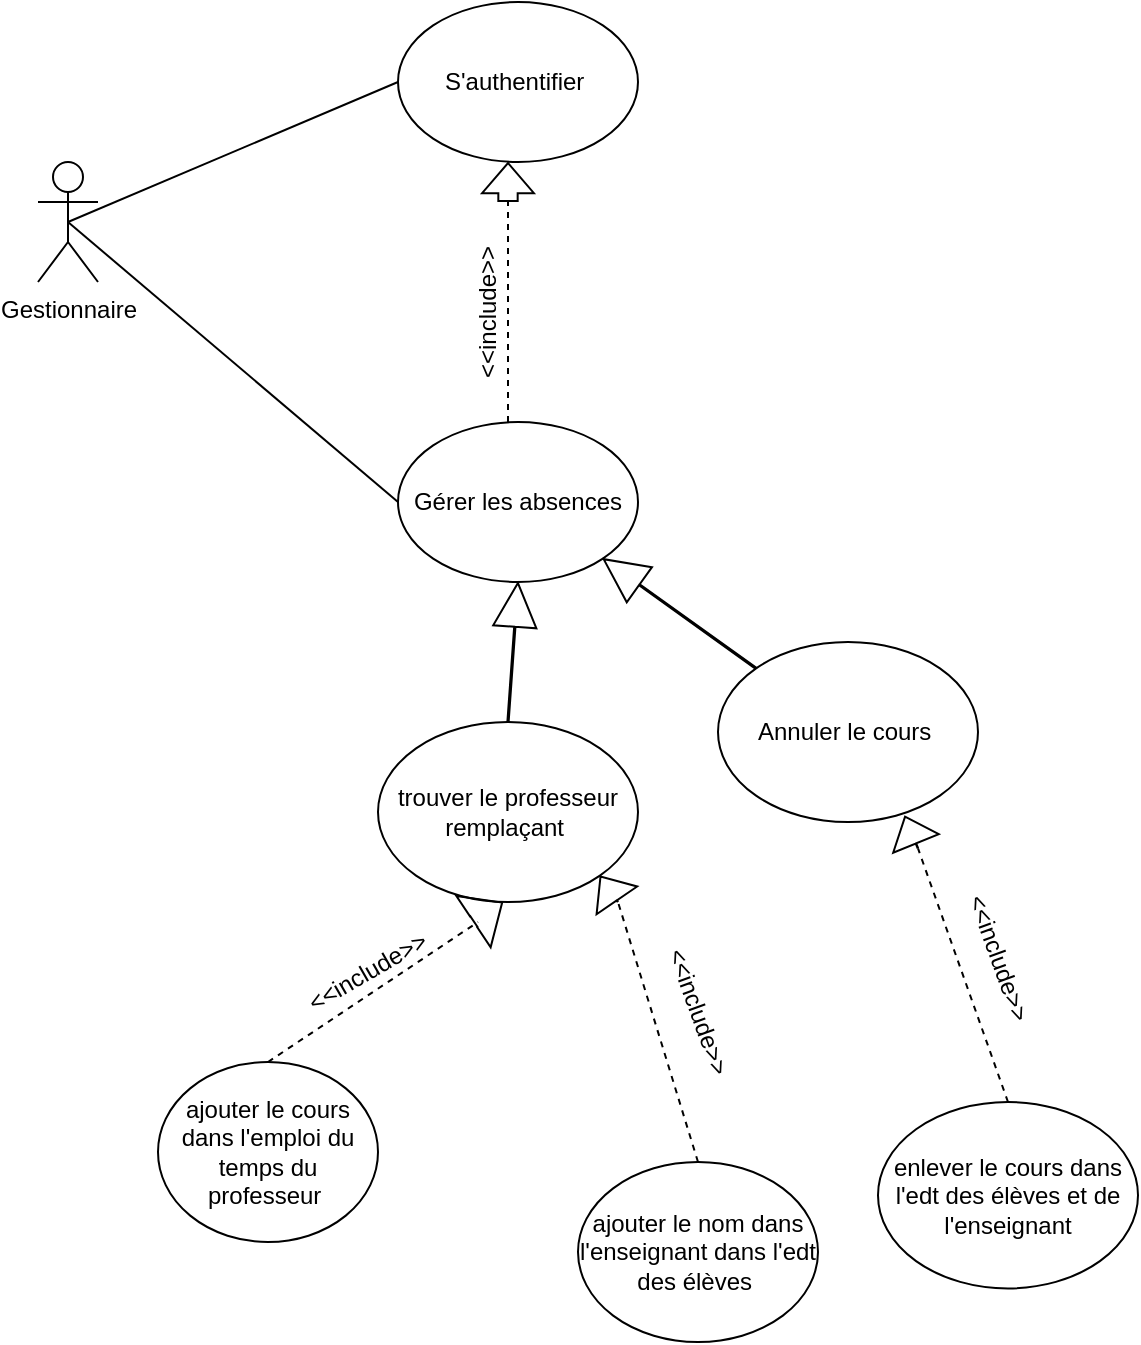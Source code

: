 <mxfile version="20.4.0" type="device"><diagram id="C5RBs43oDa-KdzZeNtuy" name="Page-1"><mxGraphModel dx="2595" dy="1448" grid="1" gridSize="10" guides="1" tooltips="1" connect="1" arrows="1" fold="1" page="1" pageScale="1" pageWidth="2339" pageHeight="3300" math="0" shadow="0"><root><mxCell id="WIyWlLk6GJQsqaUBKTNV-0"/><mxCell id="WIyWlLk6GJQsqaUBKTNV-1" parent="WIyWlLk6GJQsqaUBKTNV-0"/><mxCell id="5qGUQ_f0OC3wk9ED4inp-0" value="Gestionnaire" style="shape=umlActor;verticalLabelPosition=bottom;verticalAlign=top;html=1;outlineConnect=0;" vertex="1" parent="WIyWlLk6GJQsqaUBKTNV-1"><mxGeometry x="420" y="360" width="30" height="60" as="geometry"/></mxCell><mxCell id="5qGUQ_f0OC3wk9ED4inp-7" value="S'authentifier&amp;nbsp;" style="ellipse;whiteSpace=wrap;html=1;" vertex="1" parent="WIyWlLk6GJQsqaUBKTNV-1"><mxGeometry x="600" y="280" width="120" height="80" as="geometry"/></mxCell><mxCell id="5qGUQ_f0OC3wk9ED4inp-8" value="Gérer les absences" style="ellipse;whiteSpace=wrap;html=1;" vertex="1" parent="WIyWlLk6GJQsqaUBKTNV-1"><mxGeometry x="600" y="490" width="120" height="80" as="geometry"/></mxCell><mxCell id="5qGUQ_f0OC3wk9ED4inp-13" value="" style="endArrow=none;dashed=1;html=1;rounded=0;exitX=0.5;exitY=0;exitDx=0;exitDy=0;" edge="1" parent="WIyWlLk6GJQsqaUBKTNV-1"><mxGeometry width="50" height="50" relative="1" as="geometry"><mxPoint x="655" y="490" as="sourcePoint"/><mxPoint x="655" y="380" as="targetPoint"/><Array as="points"/></mxGeometry></mxCell><mxCell id="5qGUQ_f0OC3wk9ED4inp-14" value="" style="shape=flexArrow;endArrow=classic;html=1;rounded=0;endWidth=15.25;endSize=4.693;width=9.667;entryX=0.5;entryY=1;entryDx=0;entryDy=0;" edge="1" parent="WIyWlLk6GJQsqaUBKTNV-1"><mxGeometry width="50" height="50" relative="1" as="geometry"><mxPoint x="655" y="380" as="sourcePoint"/><mxPoint x="655" y="360" as="targetPoint"/></mxGeometry></mxCell><mxCell id="5qGUQ_f0OC3wk9ED4inp-17" value="" style="endArrow=none;html=1;rounded=0;exitX=0.5;exitY=0.5;exitDx=0;exitDy=0;exitPerimeter=0;entryX=0;entryY=0.5;entryDx=0;entryDy=0;" edge="1" parent="WIyWlLk6GJQsqaUBKTNV-1" source="5qGUQ_f0OC3wk9ED4inp-0" target="5qGUQ_f0OC3wk9ED4inp-8"><mxGeometry width="50" height="50" relative="1" as="geometry"><mxPoint x="1160" y="430" as="sourcePoint"/><mxPoint x="1210" y="380" as="targetPoint"/></mxGeometry></mxCell><mxCell id="5qGUQ_f0OC3wk9ED4inp-20" value="" style="endArrow=none;html=1;rounded=0;entryX=0;entryY=0.5;entryDx=0;entryDy=0;exitX=0.5;exitY=0.5;exitDx=0;exitDy=0;exitPerimeter=0;" edge="1" parent="WIyWlLk6GJQsqaUBKTNV-1" source="5qGUQ_f0OC3wk9ED4inp-0" target="5qGUQ_f0OC3wk9ED4inp-7"><mxGeometry width="50" height="50" relative="1" as="geometry"><mxPoint x="440" y="390" as="sourcePoint"/><mxPoint x="1210" y="380" as="targetPoint"/></mxGeometry></mxCell><mxCell id="5qGUQ_f0OC3wk9ED4inp-22" value="Annuler le cours&amp;nbsp;" style="ellipse;whiteSpace=wrap;html=1;" vertex="1" parent="WIyWlLk6GJQsqaUBKTNV-1"><mxGeometry x="760" y="600" width="130" height="90" as="geometry"/></mxCell><mxCell id="5qGUQ_f0OC3wk9ED4inp-23" value="trouver le professeur remplaçant&amp;nbsp;" style="ellipse;whiteSpace=wrap;html=1;" vertex="1" parent="WIyWlLk6GJQsqaUBKTNV-1"><mxGeometry x="590" y="640" width="130" height="90" as="geometry"/></mxCell><mxCell id="5qGUQ_f0OC3wk9ED4inp-24" value="" style="shape=flexArrow;endArrow=classic;html=1;rounded=0;width=0.645;endSize=6.987;entryX=1;entryY=1;entryDx=0;entryDy=0;exitX=0;exitY=0;exitDx=0;exitDy=0;" edge="1" parent="WIyWlLk6GJQsqaUBKTNV-1" source="5qGUQ_f0OC3wk9ED4inp-22" target="5qGUQ_f0OC3wk9ED4inp-8"><mxGeometry width="50" height="50" relative="1" as="geometry"><mxPoint x="840" y="520" as="sourcePoint"/><mxPoint x="1040" y="540" as="targetPoint"/></mxGeometry></mxCell><mxCell id="5qGUQ_f0OC3wk9ED4inp-25" value="" style="shape=flexArrow;endArrow=classic;html=1;rounded=0;width=0.645;endSize=6.987;exitX=0.5;exitY=0;exitDx=0;exitDy=0;entryX=0.5;entryY=1;entryDx=0;entryDy=0;" edge="1" parent="WIyWlLk6GJQsqaUBKTNV-1" source="5qGUQ_f0OC3wk9ED4inp-23" target="5qGUQ_f0OC3wk9ED4inp-8"><mxGeometry width="50" height="50" relative="1" as="geometry"><mxPoint x="840" y="640" as="sourcePoint"/><mxPoint x="702.426" y="568.284" as="targetPoint"/><Array as="points"/></mxGeometry></mxCell><mxCell id="5qGUQ_f0OC3wk9ED4inp-27" value="&amp;lt;&amp;lt;include&amp;gt;&amp;gt;" style="text;html=1;strokeColor=none;fillColor=none;align=center;verticalAlign=middle;whiteSpace=wrap;rounded=0;rotation=-90;" vertex="1" parent="WIyWlLk6GJQsqaUBKTNV-1"><mxGeometry x="615" y="420" width="60" height="30" as="geometry"/></mxCell><mxCell id="5qGUQ_f0OC3wk9ED4inp-28" value="ajouter le cours dans l'emploi du temps du professeur&amp;nbsp;" style="ellipse;whiteSpace=wrap;html=1;" vertex="1" parent="WIyWlLk6GJQsqaUBKTNV-1"><mxGeometry x="480" y="810" width="110" height="90" as="geometry"/></mxCell><mxCell id="5qGUQ_f0OC3wk9ED4inp-29" value="" style="endArrow=none;dashed=1;html=1;rounded=0;exitX=0.5;exitY=0;exitDx=0;exitDy=0;" edge="1" parent="WIyWlLk6GJQsqaUBKTNV-1" source="5qGUQ_f0OC3wk9ED4inp-28"><mxGeometry width="50" height="50" relative="1" as="geometry"><mxPoint x="655" y="850" as="sourcePoint"/><mxPoint x="640" y="740" as="targetPoint"/><Array as="points"/></mxGeometry></mxCell><mxCell id="5qGUQ_f0OC3wk9ED4inp-30" value="" style="shape=flexArrow;endArrow=classic;html=1;rounded=0;endWidth=23.392;endSize=5.4;width=6.452;" edge="1" parent="WIyWlLk6GJQsqaUBKTNV-1"><mxGeometry width="50" height="50" relative="1" as="geometry"><mxPoint x="637.5" y="740" as="sourcePoint"/><mxPoint x="652.5" y="730" as="targetPoint"/></mxGeometry></mxCell><mxCell id="5qGUQ_f0OC3wk9ED4inp-31" value="&amp;lt;&amp;lt;include&amp;gt;&amp;gt;" style="text;html=1;strokeColor=none;fillColor=none;align=center;verticalAlign=middle;whiteSpace=wrap;rounded=0;rotation=-30;" vertex="1" parent="WIyWlLk6GJQsqaUBKTNV-1"><mxGeometry x="555" y="750" width="60" height="30" as="geometry"/></mxCell><mxCell id="5qGUQ_f0OC3wk9ED4inp-32" value="ajouter le nom dans l'enseignant dans l'edt des élèves&amp;nbsp;" style="ellipse;whiteSpace=wrap;html=1;" vertex="1" parent="WIyWlLk6GJQsqaUBKTNV-1"><mxGeometry x="690" y="860" width="120" height="90" as="geometry"/></mxCell><mxCell id="5qGUQ_f0OC3wk9ED4inp-33" value="" style="endArrow=none;dashed=1;html=1;rounded=0;exitX=0.5;exitY=0;exitDx=0;exitDy=0;" edge="1" parent="WIyWlLk6GJQsqaUBKTNV-1" source="5qGUQ_f0OC3wk9ED4inp-32"><mxGeometry width="50" height="50" relative="1" as="geometry"><mxPoint x="875" y="900" as="sourcePoint"/><mxPoint x="710" y="730" as="targetPoint"/><Array as="points"/></mxGeometry></mxCell><mxCell id="5qGUQ_f0OC3wk9ED4inp-34" value="" style="shape=flexArrow;endArrow=classic;html=1;rounded=0;endWidth=23.392;endSize=4.499;width=0.23;entryX=1;entryY=1;entryDx=0;entryDy=0;" edge="1" parent="WIyWlLk6GJQsqaUBKTNV-1" target="5qGUQ_f0OC3wk9ED4inp-23"><mxGeometry width="50" height="50" relative="1" as="geometry"><mxPoint x="710" y="730" as="sourcePoint"/><mxPoint x="872.5" y="780" as="targetPoint"/></mxGeometry></mxCell><mxCell id="5qGUQ_f0OC3wk9ED4inp-35" value="&amp;lt;&amp;lt;include&amp;gt;&amp;gt;" style="text;html=1;strokeColor=none;fillColor=none;align=center;verticalAlign=middle;whiteSpace=wrap;rounded=0;rotation=70;" vertex="1" parent="WIyWlLk6GJQsqaUBKTNV-1"><mxGeometry x="720" y="770" width="60" height="30" as="geometry"/></mxCell><mxCell id="5qGUQ_f0OC3wk9ED4inp-36" value="enlever le cours dans l'edt des élèves et de l'enseignant" style="ellipse;whiteSpace=wrap;html=1;" vertex="1" parent="WIyWlLk6GJQsqaUBKTNV-1"><mxGeometry x="840" y="830" width="130" height="93.22" as="geometry"/></mxCell><mxCell id="5qGUQ_f0OC3wk9ED4inp-37" value="" style="endArrow=none;dashed=1;html=1;rounded=0;exitX=0.5;exitY=0;exitDx=0;exitDy=0;" edge="1" parent="WIyWlLk6GJQsqaUBKTNV-1" source="5qGUQ_f0OC3wk9ED4inp-36"><mxGeometry width="50" height="50" relative="1" as="geometry"><mxPoint x="1025" y="873.22" as="sourcePoint"/><mxPoint x="860" y="703.22" as="targetPoint"/><Array as="points"/></mxGeometry></mxCell><mxCell id="5qGUQ_f0OC3wk9ED4inp-38" value="" style="shape=flexArrow;endArrow=classic;html=1;rounded=0;endWidth=23.392;endSize=4.499;width=0.23;entryX=0.718;entryY=0.965;entryDx=0;entryDy=0;entryPerimeter=0;" edge="1" parent="WIyWlLk6GJQsqaUBKTNV-1" target="5qGUQ_f0OC3wk9ED4inp-22"><mxGeometry width="50" height="50" relative="1" as="geometry"><mxPoint x="860" y="703.22" as="sourcePoint"/><mxPoint x="850" y="690" as="targetPoint"/></mxGeometry></mxCell><mxCell id="5qGUQ_f0OC3wk9ED4inp-39" value="&amp;lt;&amp;lt;include&amp;gt;&amp;gt;" style="text;html=1;strokeColor=none;fillColor=none;align=center;verticalAlign=middle;whiteSpace=wrap;rounded=0;rotation=70;" vertex="1" parent="WIyWlLk6GJQsqaUBKTNV-1"><mxGeometry x="870" y="743.22" width="60" height="30" as="geometry"/></mxCell></root></mxGraphModel></diagram></mxfile>